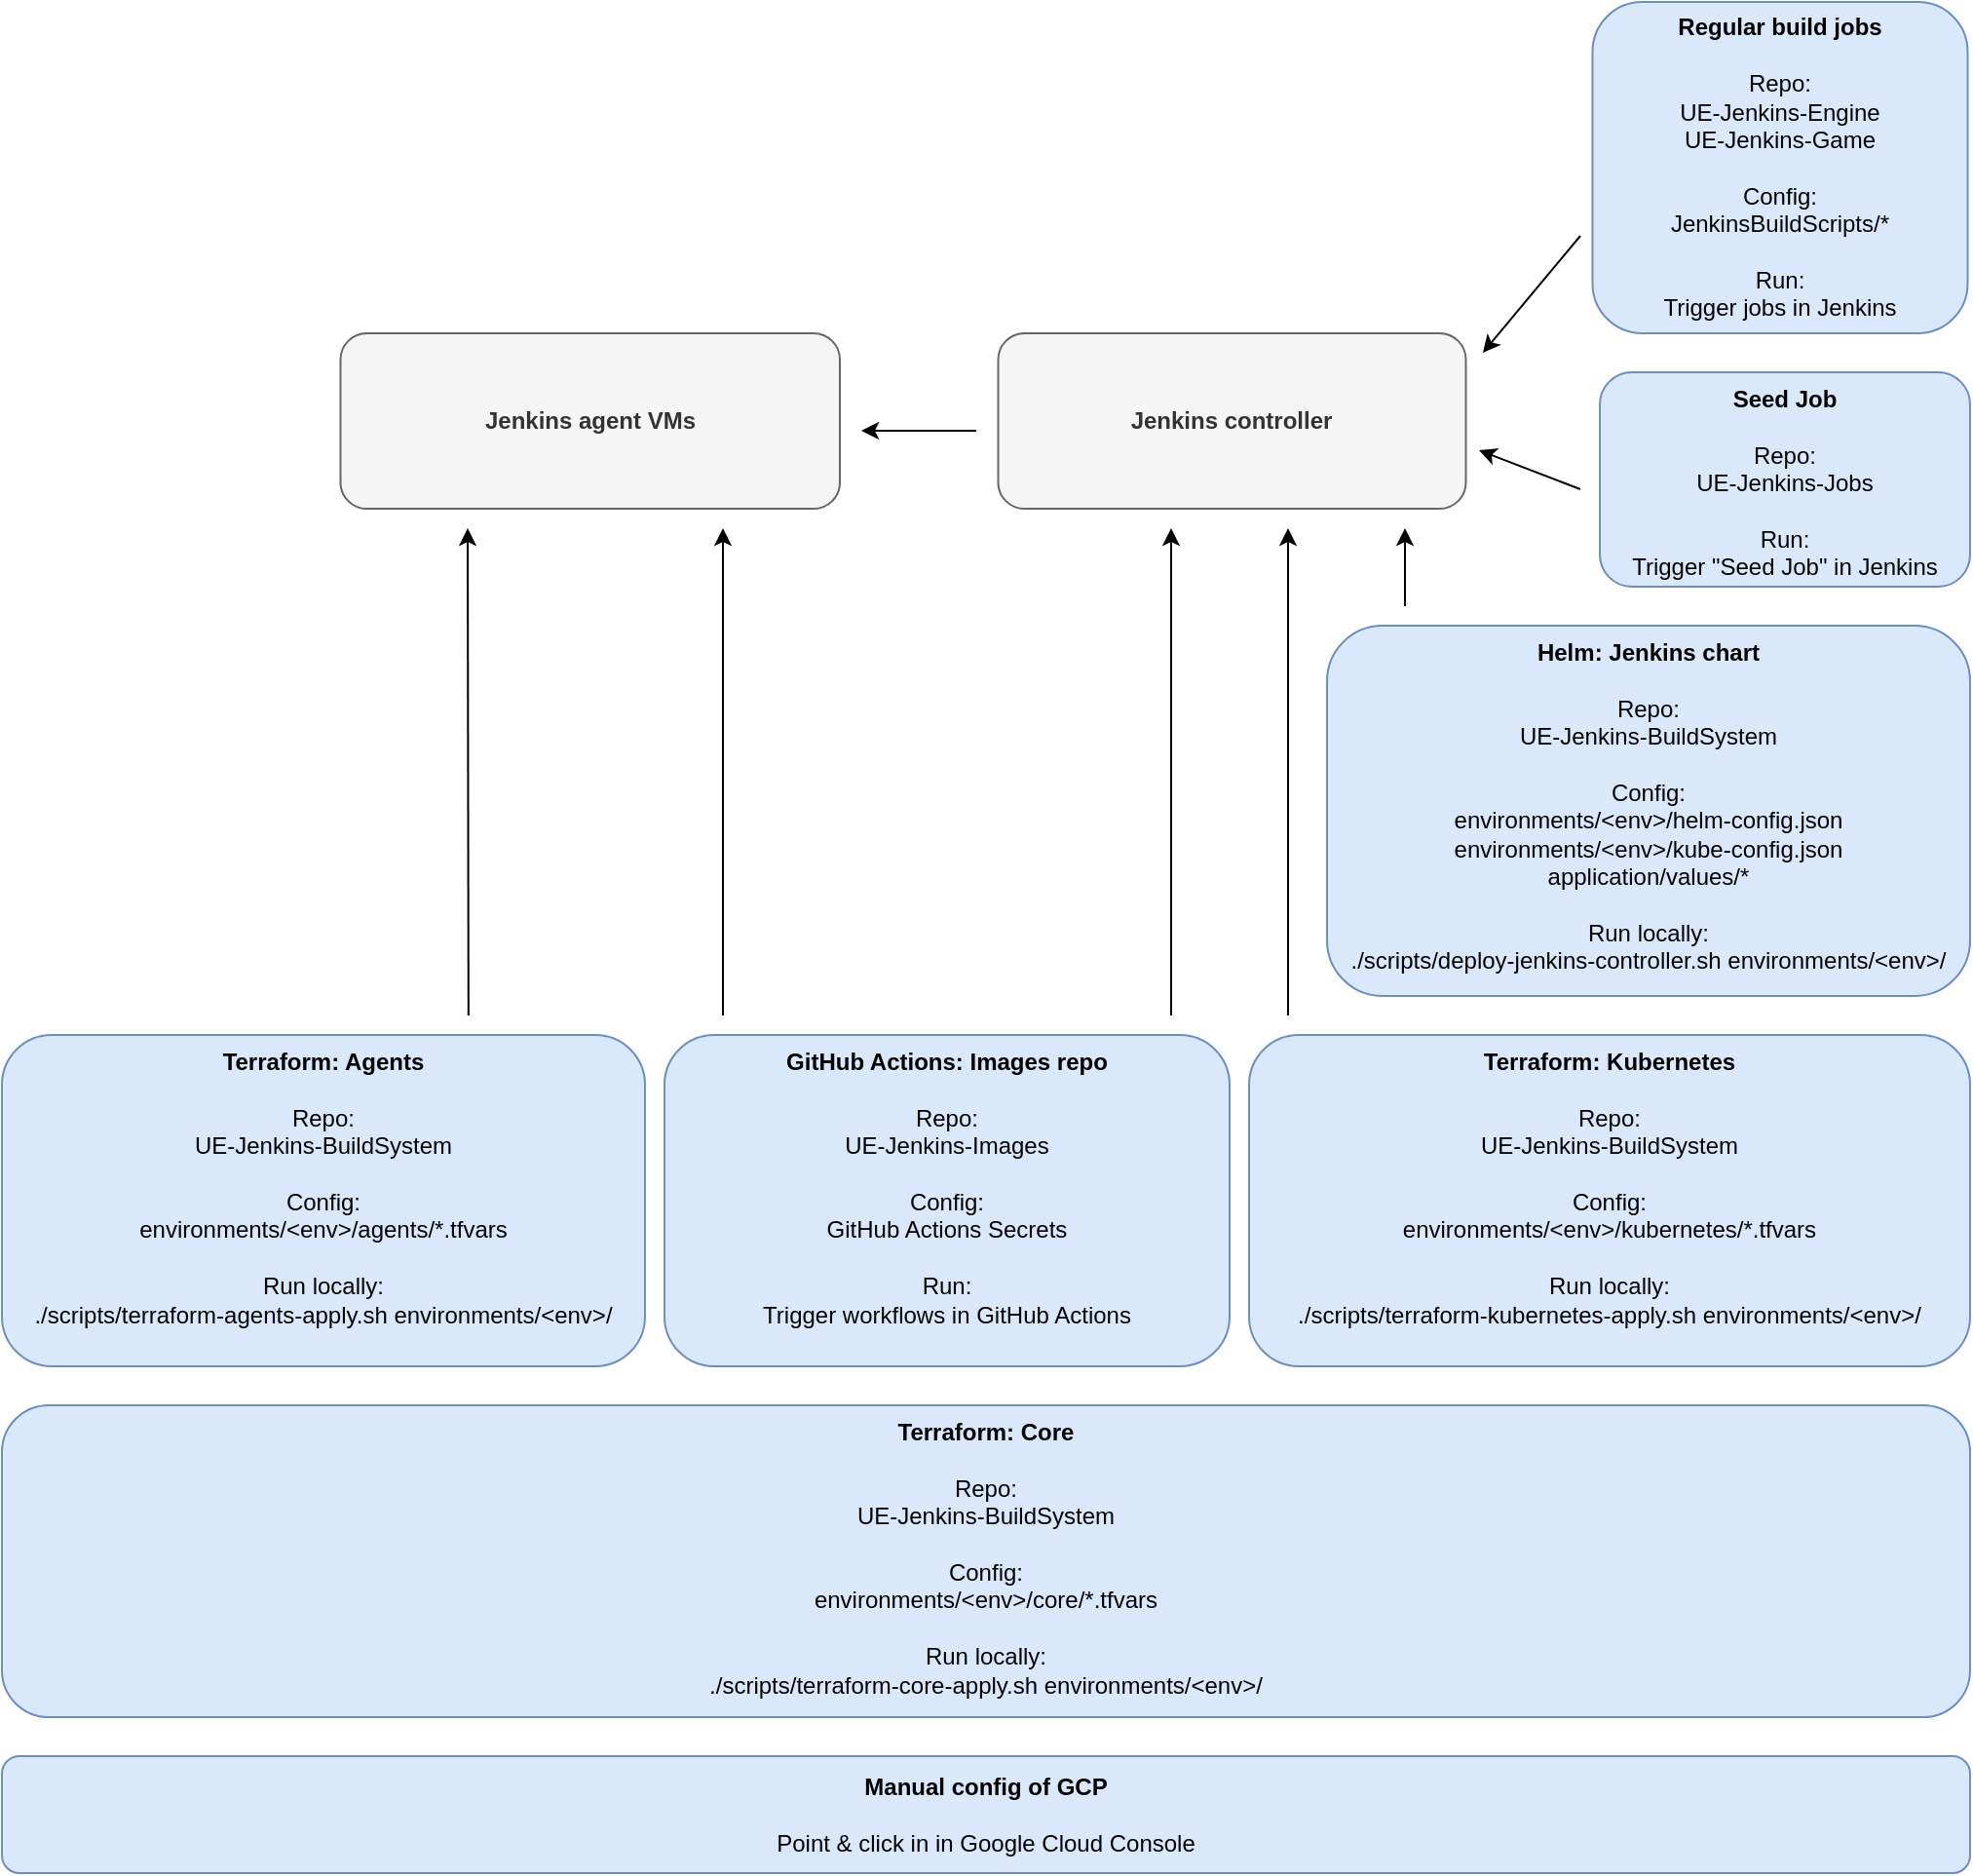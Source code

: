 <mxfile version="14.9.6" type="device"><diagram id="Bv2_Z0T0ANGCzbtWFpV1" name="Page-1"><mxGraphModel dx="2122" dy="2236" grid="1" gridSize="10" guides="1" tooltips="1" connect="1" arrows="1" fold="1" page="1" pageScale="1" pageWidth="850" pageHeight="1100" math="0" shadow="0"><root><mxCell id="0"/><mxCell id="1" parent="0"/><mxCell id="5-u1X-NpQrkKtJ40e5mn-1" value="&lt;b&gt;Terraform: Core&lt;br&gt;&lt;/b&gt;&lt;br&gt;Repo:&lt;br&gt;UE-Jenkins-BuildSystem&lt;br&gt;&lt;br&gt;Config:&lt;br&gt;environments/&amp;lt;env&amp;gt;/core/*.tfvars&lt;br&gt;&lt;br&gt;Run locally:&lt;br&gt;./scripts/terraform-core-apply.sh environments/&amp;lt;env&amp;gt;/" style="rounded=1;whiteSpace=wrap;html=1;verticalAlign=top;fillColor=#dae8fc;strokeColor=#6c8ebf;" vertex="1" parent="1"><mxGeometry x="-80" y="680" width="1010" height="160" as="geometry"/></mxCell><mxCell id="5-u1X-NpQrkKtJ40e5mn-3" value="&lt;b&gt;Manual config of GCP&lt;/b&gt;&lt;br&gt;&lt;br&gt;Point &amp;amp; click in in Google Cloud Console" style="rounded=1;whiteSpace=wrap;html=1;fillColor=#dae8fc;strokeColor=#6c8ebf;" vertex="1" parent="1"><mxGeometry x="-80" y="860" width="1010" height="60" as="geometry"/></mxCell><mxCell id="5-u1X-NpQrkKtJ40e5mn-4" value="&lt;b&gt;Terraform: Agents&lt;/b&gt;&lt;br&gt;&lt;br&gt;Repo:&lt;br&gt;UE-Jenkins-BuildSystem&lt;br&gt;&lt;br&gt;Config:&lt;br&gt;environments/&amp;lt;env&amp;gt;/agents/*.tfvars&lt;br&gt;&lt;br&gt;Run locally:&lt;br&gt;./scripts/terraform-agents-apply.sh environments/&amp;lt;env&amp;gt;/" style="rounded=1;whiteSpace=wrap;html=1;verticalAlign=top;fillColor=#dae8fc;strokeColor=#6c8ebf;" vertex="1" parent="1"><mxGeometry x="-80" y="490" width="330" height="170" as="geometry"/></mxCell><mxCell id="5-u1X-NpQrkKtJ40e5mn-5" value="&lt;b&gt;Terraform: Kubernetes&lt;br&gt;&lt;/b&gt;&lt;br&gt;Repo:&lt;br&gt;UE-Jenkins-BuildSystem&lt;br&gt;&lt;br&gt;Config:&lt;br&gt;environments/&amp;lt;env&amp;gt;/kubernetes/*.tfvars&lt;br&gt;&lt;br&gt;Run locally:&lt;br&gt;./scripts/terraform-kubernetes-apply.sh environments/&amp;lt;env&amp;gt;/" style="rounded=1;whiteSpace=wrap;html=1;verticalAlign=top;fillColor=#dae8fc;strokeColor=#6c8ebf;" vertex="1" parent="1"><mxGeometry x="560" y="490" width="370" height="170" as="geometry"/></mxCell><mxCell id="5-u1X-NpQrkKtJ40e5mn-6" value="&lt;b&gt;GitHub Actions: Images repo&lt;/b&gt;&lt;br&gt;&lt;br&gt;Repo:&lt;br&gt;UE-Jenkins-Images&lt;br&gt;&lt;br&gt;Config:&lt;br&gt;GitHub Actions Secrets&lt;br&gt;&lt;br&gt;Run:&lt;br&gt;Trigger workflows in GitHub Actions" style="rounded=1;whiteSpace=wrap;html=1;verticalAlign=top;fillColor=#dae8fc;strokeColor=#6c8ebf;" vertex="1" parent="1"><mxGeometry x="260" y="490" width="290" height="170" as="geometry"/></mxCell><mxCell id="5-u1X-NpQrkKtJ40e5mn-7" value="&lt;b&gt;Jenkins agent VMs&lt;/b&gt;" style="rounded=1;whiteSpace=wrap;html=1;fillColor=#f5f5f5;strokeColor=#666666;fontColor=#333333;" vertex="1" parent="1"><mxGeometry x="93.75" y="130" width="256.25" height="90" as="geometry"/></mxCell><mxCell id="5-u1X-NpQrkKtJ40e5mn-8" value="&lt;b&gt;Jenkins controller&lt;/b&gt;" style="rounded=1;whiteSpace=wrap;html=1;fillColor=#f5f5f5;strokeColor=#666666;fontColor=#333333;" vertex="1" parent="1"><mxGeometry x="431.25" y="130" width="240" height="90" as="geometry"/></mxCell><mxCell id="5-u1X-NpQrkKtJ40e5mn-9" value="&lt;b&gt;Seed Job&lt;br&gt;&lt;/b&gt;&lt;br&gt;Repo:&lt;br&gt;UE-Jenkins-Jobs&lt;br&gt;&lt;br&gt;Run:&lt;br&gt;Trigger &quot;Seed Job&quot; in Jenkins" style="rounded=1;whiteSpace=wrap;html=1;verticalAlign=top;fillColor=#dae8fc;strokeColor=#6c8ebf;" vertex="1" parent="1"><mxGeometry x="740" y="150" width="190" height="110" as="geometry"/></mxCell><mxCell id="5-u1X-NpQrkKtJ40e5mn-10" value="&lt;b&gt;Regular build jobs&lt;br&gt;&lt;/b&gt;&lt;br&gt;Repo:&lt;br&gt;UE-Jenkins-Engine&lt;br&gt;UE-Jenkins-Game&lt;br&gt;&lt;br&gt;Config:&lt;br&gt;JenkinsBuildScripts/*&lt;br&gt;&lt;br&gt;Run:&lt;br&gt;Trigger jobs in Jenkins" style="rounded=1;whiteSpace=wrap;html=1;fillColor=#dae8fc;strokeColor=#6c8ebf;" vertex="1" parent="1"><mxGeometry x="736.25" y="-40" width="192.5" height="170" as="geometry"/></mxCell><mxCell id="5-u1X-NpQrkKtJ40e5mn-13" value="" style="endArrow=classic;html=1;" edge="1" parent="1"><mxGeometry width="50" height="50" relative="1" as="geometry"><mxPoint x="520" y="480" as="sourcePoint"/><mxPoint x="520" y="230" as="targetPoint"/></mxGeometry></mxCell><mxCell id="5-u1X-NpQrkKtJ40e5mn-14" value="" style="endArrow=classic;html=1;" edge="1" parent="1"><mxGeometry width="50" height="50" relative="1" as="geometry"><mxPoint x="290" y="480" as="sourcePoint"/><mxPoint x="290" y="230" as="targetPoint"/></mxGeometry></mxCell><mxCell id="5-u1X-NpQrkKtJ40e5mn-15" value="" style="endArrow=classic;html=1;" edge="1" parent="1"><mxGeometry width="50" height="50" relative="1" as="geometry"><mxPoint x="159.41" y="480" as="sourcePoint"/><mxPoint x="159" y="230" as="targetPoint"/></mxGeometry></mxCell><mxCell id="5-u1X-NpQrkKtJ40e5mn-17" value="" style="endArrow=classic;html=1;" edge="1" parent="1"><mxGeometry width="50" height="50" relative="1" as="geometry"><mxPoint x="420" y="180" as="sourcePoint"/><mxPoint x="361" y="180" as="targetPoint"/></mxGeometry></mxCell><mxCell id="5-u1X-NpQrkKtJ40e5mn-20" value="" style="endArrow=classic;html=1;" edge="1" parent="1"><mxGeometry width="50" height="50" relative="1" as="geometry"><mxPoint x="730" y="210" as="sourcePoint"/><mxPoint x="678" y="190" as="targetPoint"/></mxGeometry></mxCell><mxCell id="5-u1X-NpQrkKtJ40e5mn-21" value="" style="endArrow=classic;html=1;" edge="1" parent="1"><mxGeometry width="50" height="50" relative="1" as="geometry"><mxPoint x="730" y="80" as="sourcePoint"/><mxPoint x="680" y="140" as="targetPoint"/></mxGeometry></mxCell><mxCell id="5-u1X-NpQrkKtJ40e5mn-22" value="&lt;b&gt;Helm: Jenkins chart&lt;/b&gt;&lt;br&gt;&lt;br&gt;Repo:&lt;br&gt;UE-Jenkins-BuildSystem&lt;br&gt;&lt;br&gt;Config:&lt;br&gt;environments/&amp;lt;env&amp;gt;/helm-config.json&lt;br&gt;environments/&amp;lt;env&amp;gt;/kube-config.json&lt;br&gt;application/values/*&lt;br&gt;&lt;br&gt;Run locally:&lt;br&gt;./scripts/deploy-jenkins-controller.sh environments/&amp;lt;env&amp;gt;/" style="rounded=1;whiteSpace=wrap;html=1;verticalAlign=top;fillColor=#dae8fc;strokeColor=#6c8ebf;" vertex="1" parent="1"><mxGeometry x="600" y="280" width="330" height="190" as="geometry"/></mxCell><mxCell id="5-u1X-NpQrkKtJ40e5mn-23" value="" style="endArrow=classic;html=1;" edge="1" parent="1"><mxGeometry width="50" height="50" relative="1" as="geometry"><mxPoint x="640" y="270" as="sourcePoint"/><mxPoint x="640" y="230" as="targetPoint"/></mxGeometry></mxCell><mxCell id="5-u1X-NpQrkKtJ40e5mn-24" value="" style="endArrow=classic;html=1;" edge="1" parent="1"><mxGeometry width="50" height="50" relative="1" as="geometry"><mxPoint x="580" y="480" as="sourcePoint"/><mxPoint x="580" y="230" as="targetPoint"/></mxGeometry></mxCell></root></mxGraphModel></diagram></mxfile>